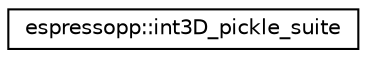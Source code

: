digraph G
{
  edge [fontname="Helvetica",fontsize="10",labelfontname="Helvetica",labelfontsize="10"];
  node [fontname="Helvetica",fontsize="10",shape=record];
  rankdir="LR";
  Node1 [label="espressopp::int3D_pickle_suite",height=0.2,width=0.4,color="black", fillcolor="white", style="filled",URL="$structespressopp_1_1int3D__pickle__suite.html"];
}
